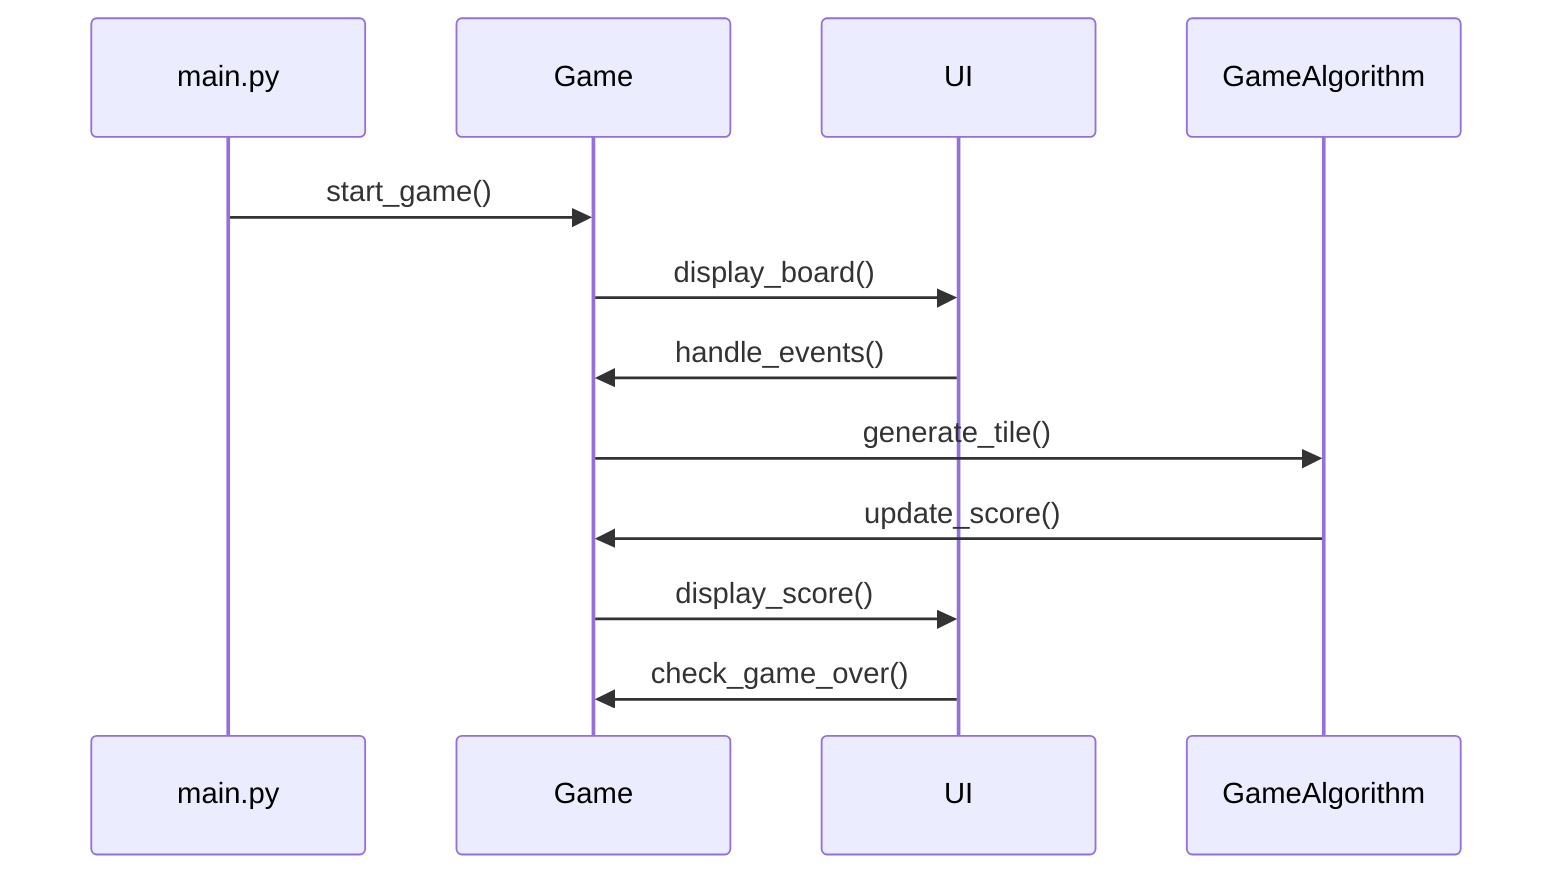 sequenceDiagram
    participant M as main.py
    participant G as Game
    participant U as UI
    participant GA as GameAlgorithm
    M->>G: start_game()
    G->>U: display_board()
    U->>G: handle_events()
    G->>GA: generate_tile()
    GA->>G: update_score()
    G->>U: display_score()
    U->>G: check_game_over()